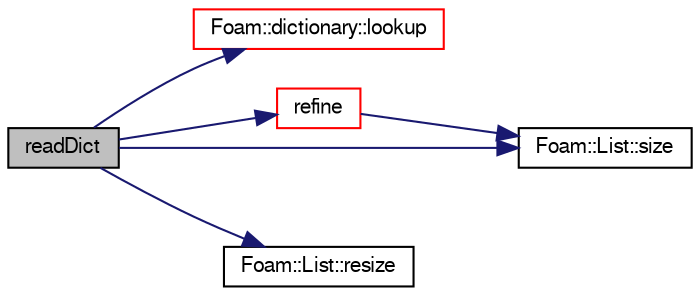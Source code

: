 digraph "readDict"
{
  bgcolor="transparent";
  edge [fontname="FreeSans",fontsize="10",labelfontname="FreeSans",labelfontsize="10"];
  node [fontname="FreeSans",fontsize="10",shape=record];
  rankdir="LR";
  Node1204 [label="readDict",height=0.2,width=0.4,color="black", fillcolor="grey75", style="filled", fontcolor="black"];
  Node1204 -> Node1205 [color="midnightblue",fontsize="10",style="solid",fontname="FreeSans"];
  Node1205 [label="Foam::dictionary::lookup",height=0.2,width=0.4,color="red",URL="$a26014.html#a6a0727fa523e48977e27348663def509",tooltip="Find and return an entry data stream. "];
  Node1204 -> Node1507 [color="midnightblue",fontsize="10",style="solid",fontname="FreeSans"];
  Node1507 [label="refine",height=0.2,width=0.4,color="red",URL="$a21370.html#a4cc059364e8fc86931758f25f0503d7e",tooltip="Refine cells. Update mesh and fields. "];
  Node1507 -> Node1291 [color="midnightblue",fontsize="10",style="solid",fontname="FreeSans"];
  Node1291 [label="Foam::List::size",height=0.2,width=0.4,color="black",URL="$a25694.html#a8a5f6fa29bd4b500caf186f60245b384",tooltip="Override size to be inconsistent with allocated storage. "];
  Node1204 -> Node1562 [color="midnightblue",fontsize="10",style="solid",fontname="FreeSans"];
  Node1562 [label="Foam::List::resize",height=0.2,width=0.4,color="black",URL="$a25694.html#a4eb7a78f8b52136a8668d0e785dace04",tooltip="Alias for setSize(const label) "];
  Node1204 -> Node1291 [color="midnightblue",fontsize="10",style="solid",fontname="FreeSans"];
}
